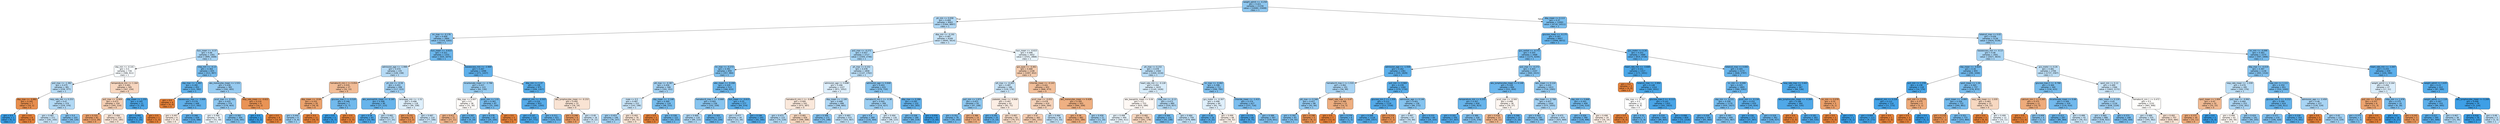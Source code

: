 digraph Tree {
node [shape=box, style="filled, rounded", color="black", fontname="helvetica"] ;
edge [fontname="helvetica"] ;
0 [label="weight_admit <= -0.258\ngini = 0.421\nsamples = 21156\nvalue = [10082, 23408]\nclass = 1", fillcolor="#8ec7f0"] ;
1 [label="ph_min <= 0.058\ngini = 0.469\nsamples = 9063\nvalue = [5364, 8897]\nclass = 1", fillcolor="#b0d8f5"] ;
0 -> 1 [labeldistance=2.5, labelangle=45, headlabel="True"] ;
2 [label="inr_max <= -0.178\ngini = 0.409\nsamples = 2894\nvalue = [1319, 3283]\nclass = 1", fillcolor="#89c4ef"] ;
1 -> 2 ;
3 [label="bun_mean <= -0.37\ngini = 0.46\nsamples = 1561\nvalue = [899, 1608]\nclass = 1", fillcolor="#a8d4f4"] ;
2 -> 3 ;
4 [label="sbp_min <= -0.141\ngini = 0.5\nsamples = 726\nvalue = [586, 611]\nclass = 1", fillcolor="#f7fbfe"] ;
3 -> 4 ;
5 [label="po2_max <= -1.382\ngini = 0.475\nsamples = 381\nvalue = [239, 377]\nclass = 1", fillcolor="#b7dbf5"] ;
4 -> 5 ;
6 [label="dbp_max <= -0.882\ngini = 0.165\nsamples = 7\nvalue = [10, 1]\nclass = 0", fillcolor="#e88e4d"] ;
5 -> 6 ;
7 [label="gini = 0.0\nsamples = 1\nvalue = [0, 1]\nclass = 1", fillcolor="#399de5"] ;
6 -> 7 ;
8 [label="gini = 0.0\nsamples = 6\nvalue = [10, 0]\nclass = 0", fillcolor="#e58139"] ;
6 -> 8 ;
9 [label="resp_rate_min <= 0.253\ngini = 0.47\nsamples = 374\nvalue = [229, 376]\nclass = 1", fillcolor="#b2d9f5"] ;
5 -> 9 ;
10 [label="gini = 0.487\nsamples = 271\nvalue = [181, 250]\nclass = 1", fillcolor="#c8e4f8"] ;
9 -> 10 ;
11 [label="gini = 0.4\nsamples = 103\nvalue = [48, 126]\nclass = 1", fillcolor="#84c2ef"] ;
9 -> 11 ;
12 [label="temperature_min <= 1.164\ngini = 0.481\nsamples = 345\nvalue = [347, 234]\nclass = 0", fillcolor="#f7d6bf"] ;
4 -> 12 ;
13 [label="po2_max <= -0.909\ngini = 0.473\nsamples = 334\nvalue = [345, 214]\nclass = 0", fillcolor="#f5cfb4"] ;
12 -> 13 ;
14 [label="gini = 0.325\nsamples = 81\nvalue = [113, 29]\nclass = 0", fillcolor="#eca16c"] ;
13 -> 14 ;
15 [label="gini = 0.494\nsamples = 253\nvalue = [232, 185]\nclass = 0", fillcolor="#fae5d7"] ;
13 -> 15 ;
16 [label="sbp_mean <= 1.255\ngini = 0.165\nsamples = 11\nvalue = [2, 20]\nclass = 1", fillcolor="#4da7e8"] ;
12 -> 16 ;
17 [label="gini = 0.091\nsamples = 10\nvalue = [1, 20]\nclass = 1", fillcolor="#43a2e6"] ;
16 -> 17 ;
18 [label="gini = 0.0\nsamples = 1\nvalue = [1, 0]\nclass = 0", fillcolor="#e58139"] ;
16 -> 18 ;
19 [label="mbp_min <= -0.13\ngini = 0.364\nsamples = 835\nvalue = [313, 997]\nclass = 1", fillcolor="#77bced"] ;
3 -> 19 ;
20 [label="sbp_max <= -1.983\ngini = 0.282\nsamples = 452\nvalue = [121, 592]\nclass = 1", fillcolor="#61b1ea"] ;
19 -> 20 ;
21 [label="gini = 0.0\nsamples = 4\nvalue = [4, 0]\nclass = 0", fillcolor="#e58139"] ;
20 -> 21 ;
22 [label="baseexcess_max <= -3.669\ngini = 0.276\nsamples = 448\nvalue = [117, 592]\nclass = 1", fillcolor="#60b0ea"] ;
20 -> 22 ;
23 [label="gini = 0.497\nsamples = 9\nvalue = [7, 6]\nclass = 0", fillcolor="#fbede3"] ;
22 -> 23 ;
24 [label="gini = 0.266\nsamples = 439\nvalue = [110, 586]\nclass = 1", fillcolor="#5eafea"] ;
22 -> 24 ;
25 [label="abs_monocytes_mean <= 1.531\ngini = 0.436\nsamples = 383\nvalue = [192, 405]\nclass = 1", fillcolor="#97cbf1"] ;
19 -> 25 ;
26 [label="pco2_max <= -0.565\ngini = 0.425\nsamples = 374\nvalue = [178, 403]\nclass = 1", fillcolor="#90c8f0"] ;
25 -> 26 ;
27 [label="gini = 0.499\nsamples = 70\nvalue = [52, 58]\nclass = 1", fillcolor="#ebf5fc"] ;
26 -> 27 ;
28 [label="gini = 0.392\nsamples = 304\nvalue = [126, 345]\nclass = 1", fillcolor="#81c1ee"] ;
26 -> 28 ;
29 [label="resp_rate_mean <= -0.622\ngini = 0.219\nsamples = 9\nvalue = [14, 2]\nclass = 0", fillcolor="#e99355"] ;
25 -> 29 ;
30 [label="gini = 0.0\nsamples = 1\nvalue = [0, 2]\nclass = 1", fillcolor="#399de5"] ;
29 -> 30 ;
31 [label="gini = 0.0\nsamples = 8\nvalue = [14, 0]\nclass = 0", fillcolor="#e58139"] ;
29 -> 31 ;
32 [label="bun_mean <= -0.615\ngini = 0.321\nsamples = 1333\nvalue = [420, 1675]\nclass = 1", fillcolor="#6bb6ec"] ;
2 -> 32 ;
33 [label="admission_age <= -1.998\ngini = 0.474\nsamples = 235\nvalue = [149, 238]\nclass = 1", fillcolor="#b5daf5"] ;
32 -> 33 ;
34 [label="hematocrit_min.1 <= 0.054\ngini = 0.435\nsamples = 27\nvalue = [32, 15]\nclass = 0", fillcolor="#f1bc96"] ;
33 -> 34 ;
35 [label="dbp_mean <= -0.04\ngini = 0.332\nsamples = 20\nvalue = [30, 8]\nclass = 0", fillcolor="#eca36e"] ;
34 -> 35 ;
36 [label="gini = 0.444\nsamples = 9\nvalue = [4, 8]\nclass = 1", fillcolor="#9ccef2"] ;
35 -> 36 ;
37 [label="gini = 0.0\nsamples = 11\nvalue = [26, 0]\nclass = 0", fillcolor="#e58139"] ;
35 -> 37 ;
38 [label="glucose_max.2 <= 0.529\ngini = 0.346\nsamples = 7\nvalue = [2, 7]\nclass = 1", fillcolor="#72b9ec"] ;
34 -> 38 ;
39 [label="gini = 0.0\nsamples = 5\nvalue = [0, 7]\nclass = 1", fillcolor="#399de5"] ;
38 -> 39 ;
40 [label="gini = 0.0\nsamples = 2\nvalue = [2, 0]\nclass = 0", fillcolor="#e58139"] ;
38 -> 40 ;
41 [label="ph_min <= -0.59\ngini = 0.451\nsamples = 208\nvalue = [117, 223]\nclass = 1", fillcolor="#a1d0f3"] ;
33 -> 41 ;
42 [label="abs_eosinophils_mean <= -0.165\ngini = 0.308\nsamples = 90\nvalue = [27, 115]\nclass = 1", fillcolor="#67b4eb"] ;
41 -> 42 ;
43 [label="gini = 0.18\nsamples = 63\nvalue = [10, 90]\nclass = 1", fillcolor="#4fa8e8"] ;
42 -> 43 ;
44 [label="gini = 0.482\nsamples = 27\nvalue = [17, 25]\nclass = 1", fillcolor="#c0e0f7"] ;
42 -> 44 ;
45 [label="aniongap_min <= -1.52\ngini = 0.496\nsamples = 118\nvalue = [90, 108]\nclass = 1", fillcolor="#deeffb"] ;
41 -> 45 ;
46 [label="gini = 0.231\nsamples = 8\nvalue = [13, 2]\nclass = 0", fillcolor="#e99457"] ;
45 -> 46 ;
47 [label="gini = 0.487\nsamples = 110\nvalue = [77, 106]\nclass = 1", fillcolor="#c9e4f8"] ;
45 -> 47 ;
48 [label="baseexcess_min <= -2.969\ngini = 0.267\nsamples = 1098\nvalue = [271, 1437]\nclass = 1", fillcolor="#5eafea"] ;
32 -> 48 ;
49 [label="bicarbonate_mean <= -2.786\ngini = 0.437\nsamples = 123\nvalue = [62, 130]\nclass = 1", fillcolor="#97ccf1"] ;
48 -> 49 ;
50 [label="dbp_max <= 0.007\ngini = 0.5\nsamples = 36\nvalue = [31, 30]\nclass = 0", fillcolor="#fefbf9"] ;
49 -> 50 ;
51 [label="gini = 0.411\nsamples = 21\nvalue = [27, 11]\nclass = 0", fillcolor="#f0b48a"] ;
50 -> 51 ;
52 [label="gini = 0.287\nsamples = 15\nvalue = [4, 19]\nclass = 1", fillcolor="#63b2ea"] ;
50 -> 52 ;
53 [label="pco2_min <= 1.01\ngini = 0.361\nsamples = 87\nvalue = [31, 100]\nclass = 1", fillcolor="#76bbed"] ;
49 -> 53 ;
54 [label="gini = 0.278\nsamples = 82\nvalue = [20, 100]\nclass = 1", fillcolor="#61b1ea"] ;
53 -> 54 ;
55 [label="gini = 0.0\nsamples = 5\nvalue = [11, 0]\nclass = 0", fillcolor="#e58139"] ;
53 -> 55 ;
56 [label="dbp_min <= 1.37\ngini = 0.238\nsamples = 975\nvalue = [209, 1307]\nclass = 1", fillcolor="#59ade9"] ;
48 -> 56 ;
57 [label="totalco2_min <= -0.503\ngini = 0.224\nsamples = 953\nvalue = [191, 1293]\nclass = 1", fillcolor="#56abe9"] ;
56 -> 57 ;
58 [label="gini = 0.147\nsamples = 532\nvalue = [67, 772]\nclass = 1", fillcolor="#4aa6e7"] ;
57 -> 58 ;
59 [label="gini = 0.311\nsamples = 421\nvalue = [124, 521]\nclass = 1", fillcolor="#68b4eb"] ;
57 -> 59 ;
60 [label="abs_lymphocytes_mean <= -0.153\ngini = 0.492\nsamples = 22\nvalue = [18, 14]\nclass = 0", fillcolor="#f9e3d3"] ;
56 -> 60 ;
61 [label="gini = 0.298\nsamples = 6\nvalue = [9, 2]\nclass = 0", fillcolor="#eb9d65"] ;
60 -> 61 ;
62 [label="gini = 0.49\nsamples = 16\nvalue = [9, 12]\nclass = 1", fillcolor="#cee6f8"] ;
60 -> 62 ;
63 [label="dbp_min <= -0.192\ngini = 0.487\nsamples = 6169\nvalue = [4045, 5614]\nclass = 1", fillcolor="#c8e4f8"] ;
1 -> 63 ;
64 [label="po2_max <= -0.272\ngini = 0.457\nsamples = 2717\nvalue = [1504, 2746]\nclass = 1", fillcolor="#a5d3f3"] ;
63 -> 64 ;
65 [label="inr_max <= -0.273\ngini = 0.391\nsamples = 859\nvalue = [357, 984]\nclass = 1", fillcolor="#81c1ee"] ;
64 -> 65 ;
66 [label="ptt_max <= -0.387\ngini = 0.456\nsamples = 346\nvalue = [191, 351]\nclass = 1", fillcolor="#a5d2f3"] ;
65 -> 66 ;
67 [label="male <= 0.5\ngini = 0.487\nsamples = 222\nvalue = [143, 198]\nclass = 1", fillcolor="#c8e4f8"] ;
66 -> 67 ;
68 [label="gini = 0.453\nsamples = 146\nvalue = [78, 147]\nclass = 1", fillcolor="#a2d1f3"] ;
67 -> 68 ;
69 [label="gini = 0.493\nsamples = 76\nvalue = [65, 51]\nclass = 0", fillcolor="#f9e4d4"] ;
67 -> 69 ;
70 [label="sbp_mean <= -2.148\ngini = 0.364\nsamples = 124\nvalue = [48, 153]\nclass = 1", fillcolor="#77bced"] ;
66 -> 70 ;
71 [label="gini = 0.0\nsamples = 2\nvalue = [6, 0]\nclass = 0", fillcolor="#e58139"] ;
70 -> 71 ;
72 [label="gini = 0.338\nsamples = 122\nvalue = [42, 153]\nclass = 1", fillcolor="#6fb8ec"] ;
70 -> 72 ;
73 [label="wbc_mean <= -0.208\ngini = 0.329\nsamples = 513\nvalue = [166, 633]\nclass = 1", fillcolor="#6db7ec"] ;
65 -> 73 ;
74 [label="hematocrit_max.1 <= -0.668\ngini = 0.405\nsamples = 236\nvalue = [102, 259]\nclass = 1", fillcolor="#87c4ef"] ;
73 -> 74 ;
75 [label="gini = 0.469\nsamples = 119\nvalue = [69, 115]\nclass = 1", fillcolor="#b0d8f5"] ;
74 -> 75 ;
76 [label="gini = 0.303\nsamples = 117\nvalue = [33, 144]\nclass = 1", fillcolor="#66b3eb"] ;
74 -> 76 ;
77 [label="bun_mean <= -0.615\ngini = 0.25\nsamples = 277\nvalue = [64, 374]\nclass = 1", fillcolor="#5baee9"] ;
73 -> 77 ;
78 [label="gini = 0.477\nsamples = 34\nvalue = [22, 34]\nclass = 1", fillcolor="#b9dcf6"] ;
77 -> 78 ;
79 [label="gini = 0.196\nsamples = 243\nvalue = [42, 340]\nclass = 1", fillcolor="#51a9e8"] ;
77 -> 79 ;
80 [label="ph_max <= 0.152\ngini = 0.478\nsamples = 1858\nvalue = [1147, 1762]\nclass = 1", fillcolor="#baddf6"] ;
64 -> 80 ;
81 [label="admission_age <= 0.698\ngini = 0.496\nsamples = 1227\nvalue = [871, 1052]\nclass = 1", fillcolor="#ddeefb"] ;
80 -> 81 ;
82 [label="hematocrit_min.1 <= -0.889\ngini = 0.495\nsamples = 541\nvalue = [473, 387]\nclass = 0", fillcolor="#fae8db"] ;
81 -> 82 ;
83 [label="gini = 0.473\nsamples = 115\nvalue = [74, 119]\nclass = 1", fillcolor="#b4daf5"] ;
82 -> 83 ;
84 [label="gini = 0.481\nsamples = 426\nvalue = [399, 268]\nclass = 0", fillcolor="#f6d6be"] ;
82 -> 84 ;
85 [label="dbp_mean <= -1.195\ngini = 0.468\nsamples = 686\nvalue = [398, 665]\nclass = 1", fillcolor="#b0d8f5"] ;
81 -> 85 ;
86 [label="gini = 0.399\nsamples = 171\nvalue = [75, 198]\nclass = 1", fillcolor="#84c2ef"] ;
85 -> 86 ;
87 [label="gini = 0.483\nsamples = 515\nvalue = [323, 467]\nclass = 1", fillcolor="#c2e1f7"] ;
85 -> 87 ;
88 [label="admission_age <= 0.848\ngini = 0.403\nsamples = 631\nvalue = [276, 710]\nclass = 1", fillcolor="#86c3ef"] ;
80 -> 88 ;
89 [label="hematocrit_min.1 <= -0.38\ngini = 0.445\nsamples = 399\nvalue = [214, 427]\nclass = 1", fillcolor="#9ccef2"] ;
88 -> 89 ;
90 [label="gini = 0.4\nsamples = 269\nvalue = [116, 304]\nclass = 1", fillcolor="#85c2ef"] ;
89 -> 90 ;
91 [label="gini = 0.494\nsamples = 130\nvalue = [98, 123]\nclass = 1", fillcolor="#d7ebfa"] ;
89 -> 91 ;
92 [label="dbp_max <= 0.286\ngini = 0.295\nsamples = 232\nvalue = [62, 283]\nclass = 1", fillcolor="#64b2eb"] ;
88 -> 92 ;
93 [label="gini = 0.338\nsamples = 190\nvalue = [60, 219]\nclass = 1", fillcolor="#6fb8ec"] ;
92 -> 93 ;
94 [label="gini = 0.059\nsamples = 42\nvalue = [2, 64]\nclass = 1", fillcolor="#3fa0e6"] ;
92 -> 94 ;
95 [label="bun_mean <= -0.615\ngini = 0.498\nsamples = 3452\nvalue = [2541, 2868]\nclass = 1", fillcolor="#e8f4fc"] ;
63 -> 95 ;
96 [label="gcs_eyes <= -0.461\ngini = 0.468\nsamples = 1108\nvalue = [1097, 652]\nclass = 0", fillcolor="#f4ccaf"] ;
95 -> 96 ;
97 [label="ptt_max <= -0.405\ngini = 0.487\nsamples = 186\nvalue = [129, 179]\nclass = 1", fillcolor="#c8e4f8"] ;
96 -> 97 ;
98 [label="po2_min <= 1.971\ngini = 0.423\nsamples = 93\nvalue = [47, 108]\nclass = 1", fillcolor="#8fc8f0"] ;
97 -> 98 ;
99 [label="gini = 0.351\nsamples = 79\nvalue = [30, 102]\nclass = 1", fillcolor="#73baed"] ;
98 -> 99 ;
100 [label="gini = 0.386\nsamples = 14\nvalue = [17, 6]\nclass = 0", fillcolor="#eead7f"] ;
98 -> 100 ;
101 [label="platelets_mean <= -0.908\ngini = 0.497\nsamples = 93\nvalue = [82, 71]\nclass = 0", fillcolor="#fceee4"] ;
97 -> 101 ;
102 [label="gini = 0.291\nsamples = 10\nvalue = [3, 14]\nclass = 1", fillcolor="#63b2eb"] ;
101 -> 102 ;
103 [label="gini = 0.487\nsamples = 83\nvalue = [79, 57]\nclass = 0", fillcolor="#f8dcc8"] ;
101 -> 103 ;
104 [label="chloride_mean <= -0.143\ngini = 0.441\nsamples = 922\nvalue = [968, 473]\nclass = 0", fillcolor="#f2bf9a"] ;
96 -> 104 ;
105 [label="pco2_max <= -0.052\ngini = 0.478\nsamples = 419\nvalue = [404, 264]\nclass = 0", fillcolor="#f6d3ba"] ;
104 -> 105 ;
106 [label="gini = 0.47\nsamples = 383\nvalue = [381, 231]\nclass = 0", fillcolor="#f5cdb1"] ;
105 -> 106 ;
107 [label="gini = 0.484\nsamples = 36\nvalue = [23, 33]\nclass = 1", fillcolor="#c3e1f7"] ;
105 -> 107 ;
108 [label="abs_monocytes_mean <= 0.428\ngini = 0.395\nsamples = 503\nvalue = [564, 209]\nclass = 0", fillcolor="#efb082"] ;
104 -> 108 ;
109 [label="gini = 0.38\nsamples = 482\nvalue = [553, 189]\nclass = 0", fillcolor="#eeac7d"] ;
108 -> 109 ;
110 [label="gini = 0.458\nsamples = 21\nvalue = [11, 20]\nclass = 1", fillcolor="#a6d3f3"] ;
108 -> 110 ;
111 [label="ph_max <= 0.152\ngini = 0.478\nsamples = 2344\nvalue = [1444, 2216]\nclass = 1", fillcolor="#baddf6"] ;
95 -> 111 ;
112 [label="heart_rate_min <= -0.128\ngini = 0.494\nsamples = 1633\nvalue = [1145, 1426]\nclass = 1", fillcolor="#d8ecfa"] ;
111 -> 112 ;
113 [label="abs_basophils_mean <= 0.06\ngini = 0.5\nsamples = 753\nvalue = [625, 589]\nclass = 0", fillcolor="#fef8f4"] ;
112 -> 113 ;
114 [label="gini = 0.498\nsamples = 494\nvalue = [364, 411]\nclass = 1", fillcolor="#e8f4fc"] ;
113 -> 114 ;
115 [label="gini = 0.482\nsamples = 259\nvalue = [261, 178]\nclass = 0", fillcolor="#f7d7c0"] ;
113 -> 115 ;
116 [label="mbp_min <= -0.13\ngini = 0.473\nsamples = 880\nvalue = [520, 837]\nclass = 1", fillcolor="#b4daf5"] ;
112 -> 116 ;
117 [label="gini = 0.344\nsamples = 121\nvalue = [42, 148]\nclass = 1", fillcolor="#71b9ec"] ;
116 -> 117 ;
118 [label="gini = 0.484\nsamples = 759\nvalue = [478, 689]\nclass = 1", fillcolor="#c2e1f7"] ;
116 -> 118 ;
119 [label="inr_max <= -0.462\ngini = 0.398\nsamples = 711\nvalue = [299, 790]\nclass = 1", fillcolor="#84c2ef"] ;
111 -> 119 ;
120 [label="gcs_motor <= -0.307\ngini = 0.496\nsamples = 84\nvalue = [62, 74]\nclass = 1", fillcolor="#dfeffb"] ;
119 -> 120 ;
121 [label="gini = 0.26\nsamples = 16\nvalue = [4, 22]\nclass = 1", fillcolor="#5dafea"] ;
120 -> 121 ;
122 [label="gini = 0.499\nsamples = 68\nvalue = [58, 52]\nclass = 0", fillcolor="#fcf2eb"] ;
120 -> 122 ;
123 [label="chloride_mean <= -1.415\ngini = 0.374\nsamples = 627\nvalue = [237, 716]\nclass = 1", fillcolor="#7bbdee"] ;
119 -> 123 ;
124 [label="gini = 0.174\nsamples = 60\nvalue = [8, 75]\nclass = 1", fillcolor="#4ea7e8"] ;
123 -> 124 ;
125 [label="gini = 0.388\nsamples = 567\nvalue = [229, 641]\nclass = 1", fillcolor="#80c0ee"] ;
123 -> 125 ;
126 [label="dbp_mean <= 0.113\ngini = 0.37\nsamples = 12093\nvalue = [4718, 14511]\nclass = 1", fillcolor="#79bded"] ;
0 -> 126 [labeldistance=2.5, labelangle=-45, headlabel="False"] ;
127 [label="glucose_mean <= -0.175\ngini = 0.307\nsamples = 6957\nvalue = [2094, 8972]\nclass = 1", fillcolor="#67b4eb"] ;
126 -> 127 ;
128 [label="gcs_verbal <= -0.772\ngini = 0.355\nsamples = 3468\nvalue = [1275, 4244]\nclass = 1", fillcolor="#74baed"] ;
127 -> 128 ;
129 [label="admission_age <= -1.558\ngini = 0.262\nsamples = 1361\nvalue = [335, 1829]\nclass = 1", fillcolor="#5dafea"] ;
128 -> 129 ;
130 [label="hematocrit_max.1 <= 1.531\ngini = 0.462\nsamples = 101\nvalue = [56, 99]\nclass = 1", fillcolor="#a9d4f4"] ;
129 -> 130 ;
131 [label="ptt_max <= 0.348\ngini = 0.427\nsamples = 88\nvalue = [42, 94]\nclass = 1", fillcolor="#91c9f1"] ;
130 -> 131 ;
132 [label="gini = 0.392\nsamples = 83\nvalue = [34, 93]\nclass = 1", fillcolor="#81c1ef"] ;
131 -> 132 ;
133 [label="gini = 0.198\nsamples = 5\nvalue = [8, 1]\nclass = 0", fillcolor="#e89152"] ;
131 -> 133 ;
134 [label="heart_rate_max <= 0.47\ngini = 0.388\nsamples = 13\nvalue = [14, 5]\nclass = 0", fillcolor="#eeae80"] ;
130 -> 134 ;
135 [label="gini = 0.0\nsamples = 7\nvalue = [13, 0]\nclass = 0", fillcolor="#e58139"] ;
134 -> 135 ;
136 [label="gini = 0.278\nsamples = 6\nvalue = [1, 5]\nclass = 1", fillcolor="#61b1ea"] ;
134 -> 136 ;
137 [label="po2_min <= 0.969\ngini = 0.239\nsamples = 1260\nvalue = [279, 1730]\nclass = 1", fillcolor="#59ade9"] ;
129 -> 137 ;
138 [label="glucose_min.2 <= 1.359\ngini = 0.212\nsamples = 1124\nvalue = [213, 1558]\nclass = 1", fillcolor="#54aae9"] ;
137 -> 138 ;
139 [label="gini = 0.206\nsamples = 1118\nvalue = [206, 1557]\nclass = 1", fillcolor="#53aae8"] ;
138 -> 139 ;
140 [label="gini = 0.219\nsamples = 6\nvalue = [7, 1]\nclass = 0", fillcolor="#e99355"] ;
138 -> 140 ;
141 [label="admission_age <= 0.146\ngini = 0.401\nsamples = 136\nvalue = [66, 172]\nclass = 1", fillcolor="#85c3ef"] ;
137 -> 141 ;
142 [label="gini = 0.487\nsamples = 67\nvalue = [50, 69]\nclass = 1", fillcolor="#c8e4f8"] ;
141 -> 142 ;
143 [label="gini = 0.233\nsamples = 69\nvalue = [16, 103]\nclass = 1", fillcolor="#58ace9"] ;
141 -> 143 ;
144 [label="po2_max <= -0.272\ngini = 0.403\nsamples = 2107\nvalue = [940, 2415]\nclass = 1", fillcolor="#86c3ef"] ;
128 -> 144 ;
145 [label="abs_lymphocytes_mean <= 0.148\ngini = 0.328\nsamples = 694\nvalue = [221, 850]\nclass = 1", fillcolor="#6cb6ec"] ;
144 -> 145 ;
146 [label="temperature_min <= 0.255\ngini = 0.307\nsamples = 658\nvalue = [192, 823]\nclass = 1", fillcolor="#67b4eb"] ;
145 -> 146 ;
147 [label="gini = 0.201\nsamples = 330\nvalue = [57, 447]\nclass = 1", fillcolor="#52a9e8"] ;
146 -> 147 ;
148 [label="gini = 0.389\nsamples = 328\nvalue = [135, 376]\nclass = 1", fillcolor="#80c0ee"] ;
146 -> 148 ;
149 [label="pco2_max <= -0.565\ngini = 0.499\nsamples = 36\nvalue = [29, 27]\nclass = 0", fillcolor="#fdf6f1"] ;
145 -> 149 ;
150 [label="gini = 0.418\nsamples = 23\nvalue = [26, 11]\nclass = 0", fillcolor="#f0b68d"] ;
149 -> 150 ;
151 [label="gini = 0.266\nsamples = 13\nvalue = [3, 16]\nclass = 1", fillcolor="#5eafea"] ;
149 -> 151 ;
152 [label="wbc_mean <= 0.124\ngini = 0.431\nsamples = 1413\nvalue = [719, 1565]\nclass = 1", fillcolor="#94caf1"] ;
144 -> 152 ;
153 [label="dbp_mean <= -0.768\ngini = 0.457\nsamples = 1004\nvalue = [575, 1055]\nclass = 1", fillcolor="#a5d2f3"] ;
152 -> 153 ;
154 [label="gini = 0.403\nsamples = 330\nvalue = [150, 386]\nclass = 1", fillcolor="#86c3ef"] ;
153 -> 154 ;
155 [label="gini = 0.475\nsamples = 674\nvalue = [425, 669]\nclass = 1", fillcolor="#b7dbf6"] ;
153 -> 155 ;
156 [label="sbp_min <= 0.668\ngini = 0.343\nsamples = 409\nvalue = [144, 510]\nclass = 1", fillcolor="#71b9ec"] ;
152 -> 156 ;
157 [label="gini = 0.326\nsamples = 390\nvalue = [128, 496]\nclass = 1", fillcolor="#6cb6ec"] ;
156 -> 157 ;
158 [label="gini = 0.498\nsamples = 19\nvalue = [16, 14]\nclass = 0", fillcolor="#fcefe6"] ;
156 -> 158 ;
159 [label="gcs_motor <= 0.26\ngini = 0.252\nsamples = 3489\nvalue = [819, 4728]\nclass = 1", fillcolor="#5baeea"] ;
127 -> 159 ;
160 [label="heart_rate_min <= -3.608\ngini = 0.151\nsamples = 1317\nvalue = [173, 1931]\nclass = 1", fillcolor="#4ba6e7"] ;
159 -> 160 ;
161 [label="gini = 0.0\nsamples = 3\nvalue = [4, 0]\nclass = 0", fillcolor="#e58139"] ;
160 -> 161 ;
162 [label="totalco2_max <= -2.894\ngini = 0.148\nsamples = 1314\nvalue = [169, 1931]\nclass = 1", fillcolor="#4aa6e7"] ;
160 -> 162 ;
163 [label="sbp_max <= -0.797\ngini = 0.5\nsamples = 11\nvalue = [8, 8]\nclass = 0", fillcolor="#ffffff"] ;
162 -> 163 ;
164 [label="gini = 0.0\nsamples = 4\nvalue = [6, 0]\nclass = 0", fillcolor="#e58139"] ;
163 -> 164 ;
165 [label="gini = 0.32\nsamples = 7\nvalue = [2, 8]\nclass = 1", fillcolor="#6ab6ec"] ;
163 -> 165 ;
166 [label="glucose_max.2 <= -0.113\ngini = 0.143\nsamples = 1303\nvalue = [161, 1923]\nclass = 1", fillcolor="#4aa5e7"] ;
162 -> 166 ;
167 [label="gini = 0.224\nsamples = 444\nvalue = [89, 605]\nclass = 1", fillcolor="#56abe9"] ;
166 -> 167 ;
168 [label="gini = 0.098\nsamples = 859\nvalue = [72, 1318]\nclass = 1", fillcolor="#44a2e6"] ;
166 -> 168 ;
169 [label="totalco2_max <= 0.692\ngini = 0.305\nsamples = 2172\nvalue = [646, 2797]\nclass = 1", fillcolor="#67b4eb"] ;
159 -> 169 ;
170 [label="inr_min <= -0.099\ngini = 0.325\nsamples = 1805\nvalue = [580, 2261]\nclass = 1", fillcolor="#6cb6ec"] ;
169 -> 170 ;
171 [label="sbp_min <= -0.531\ngini = 0.358\nsamples = 1170\nvalue = [435, 1427]\nclass = 1", fillcolor="#75bbed"] ;
170 -> 171 ;
172 [label="gini = 0.259\nsamples = 330\nvalue = [83, 460]\nclass = 1", fillcolor="#5dafea"] ;
171 -> 172 ;
173 [label="gini = 0.391\nsamples = 840\nvalue = [352, 967]\nclass = 1", fillcolor="#81c1ee"] ;
171 -> 173 ;
174 [label="pco2_min <= -0.134\ngini = 0.252\nsamples = 635\nvalue = [145, 834]\nclass = 1", fillcolor="#5baeea"] ;
170 -> 174 ;
175 [label="gini = 0.156\nsamples = 273\nvalue = [37, 397]\nclass = 1", fillcolor="#4ba6e7"] ;
174 -> 175 ;
176 [label="gini = 0.318\nsamples = 362\nvalue = [108, 437]\nclass = 1", fillcolor="#6ab5eb"] ;
174 -> 176 ;
177 [label="resp_rate_max <= 3.442\ngini = 0.195\nsamples = 367\nvalue = [66, 536]\nclass = 1", fillcolor="#51a9e8"] ;
169 -> 177 ;
178 [label="abs_lymphocytes_mean <= -0.269\ngini = 0.186\nsamples = 364\nvalue = [62, 535]\nclass = 1", fillcolor="#50a8e8"] ;
177 -> 178 ;
179 [label="gini = 0.0\nsamples = 1\nvalue = [2, 0]\nclass = 0", fillcolor="#e58139"] ;
178 -> 179 ;
180 [label="gini = 0.181\nsamples = 363\nvalue = [60, 535]\nclass = 1", fillcolor="#4fa8e8"] ;
178 -> 180 ;
181 [label="inr_min <= 0.078\ngini = 0.32\nsamples = 3\nvalue = [4, 1]\nclass = 0", fillcolor="#eca06a"] ;
177 -> 181 ;
182 [label="gini = 0.0\nsamples = 2\nvalue = [4, 0]\nclass = 0", fillcolor="#e58139"] ;
181 -> 182 ;
183 [label="gini = 0.0\nsamples = 1\nvalue = [0, 1]\nclass = 1", fillcolor="#399de5"] ;
181 -> 183 ;
184 [label="totalco2_max <= 0.02\ngini = 0.436\nsamples = 5136\nvalue = [2624, 5539]\nclass = 1", fillcolor="#97cbf1"] ;
126 -> 184 ;
185 [label="baseexcess_min <= -0.13\ngini = 0.46\nsamples = 3561\nvalue = [2027, 3633]\nclass = 1", fillcolor="#a7d4f4"] ;
184 -> 185 ;
186 [label="sbp_mean <= -0.824\ngini = 0.34\nsamples = 855\nvalue = [290, 1046]\nclass = 1", fillcolor="#70b8ec"] ;
185 -> 186 ;
187 [label="po2_min <= 1.378\ngini = 0.138\nsamples = 118\nvalue = [14, 174]\nclass = 1", fillcolor="#49a5e7"] ;
186 -> 187 ;
188 [label="totalco2_min <= 0.226\ngini = 0.112\nsamples = 114\nvalue = [11, 173]\nclass = 1", fillcolor="#46a3e7"] ;
187 -> 188 ;
189 [label="gini = 0.094\nsamples = 113\nvalue = [9, 173]\nclass = 1", fillcolor="#43a2e6"] ;
188 -> 189 ;
190 [label="gini = 0.0\nsamples = 1\nvalue = [2, 0]\nclass = 0", fillcolor="#e58139"] ;
188 -> 190 ;
191 [label="po2_min <= 1.579\ngini = 0.375\nsamples = 4\nvalue = [3, 1]\nclass = 0", fillcolor="#eeab7b"] ;
187 -> 191 ;
192 [label="gini = 0.0\nsamples = 3\nvalue = [3, 0]\nclass = 0", fillcolor="#e58139"] ;
191 -> 192 ;
193 [label="gini = 0.0\nsamples = 1\nvalue = [0, 1]\nclass = 1", fillcolor="#399de5"] ;
191 -> 193 ;
194 [label="spo2_mean <= 1.26\ngini = 0.365\nsamples = 737\nvalue = [276, 872]\nclass = 1", fillcolor="#78bced"] ;
186 -> 194 ;
195 [label="spo2_mean <= -4.895\ngini = 0.356\nsamples = 722\nvalue = [260, 861]\nclass = 1", fillcolor="#75bbed"] ;
194 -> 195 ;
196 [label="gini = 0.219\nsamples = 7\nvalue = [7, 1]\nclass = 0", fillcolor="#e99355"] ;
195 -> 196 ;
197 [label="gini = 0.351\nsamples = 715\nvalue = [253, 860]\nclass = 1", fillcolor="#73baed"] ;
195 -> 197 ;
198 [label="resp_rate_mean <= -1.035\ngini = 0.483\nsamples = 15\nvalue = [16, 11]\nclass = 0", fillcolor="#f7d8c1"] ;
194 -> 198 ;
199 [label="gini = 0.0\nsamples = 3\nvalue = [6, 0]\nclass = 0", fillcolor="#e58139"] ;
198 -> 199 ;
200 [label="gini = 0.499\nsamples = 12\nvalue = [10, 11]\nclass = 1", fillcolor="#edf6fd"] ;
198 -> 200 ;
201 [label="gcs_motor <= 0.26\ngini = 0.481\nsamples = 2706\nvalue = [1737, 2587]\nclass = 1", fillcolor="#bedff6"] ;
185 -> 201 ;
202 [label="glucose_max.2 <= -0.788\ngini = 0.369\nsamples = 340\nvalue = [134, 415]\nclass = 1", fillcolor="#79bded"] ;
201 -> 202 ;
203 [label="calcium_min.1 <= 0.265\ngini = 0.375\nsamples = 11\nvalue = [15, 5]\nclass = 0", fillcolor="#eeab7b"] ;
202 -> 203 ;
204 [label="gini = 0.0\nsamples = 7\nvalue = [13, 0]\nclass = 0", fillcolor="#e58139"] ;
203 -> 204 ;
205 [label="gini = 0.408\nsamples = 4\nvalue = [2, 5]\nclass = 1", fillcolor="#88c4ef"] ;
203 -> 205 ;
206 [label="bicarbonate_mean <= 0.66\ngini = 0.349\nsamples = 329\nvalue = [119, 410]\nclass = 1", fillcolor="#72b9ed"] ;
202 -> 206 ;
207 [label="gini = 0.313\nsamples = 287\nvalue = [89, 369]\nclass = 1", fillcolor="#69b5eb"] ;
206 -> 207 ;
208 [label="gini = 0.488\nsamples = 42\nvalue = [30, 41]\nclass = 1", fillcolor="#cae5f8"] ;
206 -> 208 ;
209 [label="spo2_min <= 0.12\ngini = 0.489\nsamples = 2366\nvalue = [1603, 2172]\nclass = 1", fillcolor="#cbe5f8"] ;
201 -> 209 ;
210 [label="wbc_mean <= 0.129\ngini = 0.45\nsamples = 1134\nvalue = [638, 1226]\nclass = 1", fillcolor="#a0d0f3"] ;
209 -> 210 ;
211 [label="gini = 0.465\nsamples = 886\nvalue = [538, 922]\nclass = 1", fillcolor="#add6f4"] ;
210 -> 211 ;
212 [label="gini = 0.373\nsamples = 248\nvalue = [100, 304]\nclass = 1", fillcolor="#7abdee"] ;
210 -> 212 ;
213 [label="hematocrit_min.1 <= 0.472\ngini = 0.5\nsamples = 1232\nvalue = [965, 946]\nclass = 0", fillcolor="#fefdfb"] ;
209 -> 213 ;
214 [label="gini = 0.489\nsamples = 525\nvalue = [345, 462]\nclass = 1", fillcolor="#cde6f8"] ;
213 -> 214 ;
215 [label="gini = 0.492\nsamples = 707\nvalue = [620, 484]\nclass = 0", fillcolor="#f9e3d4"] ;
213 -> 215 ;
216 [label="inr_min <= -0.099\ngini = 0.363\nsamples = 1575\nvalue = [597, 1906]\nclass = 1", fillcolor="#77bced"] ;
184 -> 216 ;
217 [label="dbp_max <= -0.019\ngini = 0.397\nsamples = 1136\nvalue = [493, 1316]\nclass = 1", fillcolor="#83c2ef"] ;
216 -> 217 ;
218 [label="resp_rate_mean <= -1.039\ngini = 0.479\nsamples = 285\nvalue = [183, 276]\nclass = 1", fillcolor="#bcdef6"] ;
217 -> 218 ;
219 [label="spo2_mean <= 1.004\ngini = 0.43\nsamples = 32\nvalue = [33, 15]\nclass = 0", fillcolor="#f1ba93"] ;
218 -> 219 ;
220 [label="gini = 0.375\nsamples = 30\nvalue = [33, 11]\nclass = 0", fillcolor="#eeab7b"] ;
219 -> 220 ;
221 [label="gini = 0.0\nsamples = 2\nvalue = [0, 4]\nclass = 1", fillcolor="#399de5"] ;
219 -> 221 ;
222 [label="po2_max <= -0.992\ngini = 0.464\nsamples = 253\nvalue = [150, 261]\nclass = 1", fillcolor="#abd5f4"] ;
218 -> 222 ;
223 [label="gini = 0.499\nsamples = 62\nvalue = [60, 56]\nclass = 0", fillcolor="#fdf7f2"] ;
222 -> 223 ;
224 [label="gini = 0.424\nsamples = 191\nvalue = [90, 205]\nclass = 1", fillcolor="#90c8f0"] ;
222 -> 224 ;
225 [label="mbp_min <= 1.111\ngini = 0.354\nsamples = 851\nvalue = [310, 1040]\nclass = 1", fillcolor="#74baed"] ;
217 -> 225 ;
226 [label="glucose_min.2 <= -0.212\ngini = 0.299\nsamples = 624\nvalue = [182, 811]\nclass = 1", fillcolor="#65b3eb"] ;
225 -> 226 ;
227 [label="gini = 0.377\nsamples = 270\nvalue = [108, 320]\nclass = 1", fillcolor="#7cbeee"] ;
226 -> 227 ;
228 [label="gini = 0.228\nsamples = 354\nvalue = [74, 491]\nclass = 1", fillcolor="#57ace9"] ;
226 -> 228 ;
229 [label="admission_age <= -2.459\ngini = 0.46\nsamples = 227\nvalue = [128, 229]\nclass = 1", fillcolor="#a8d4f4"] ;
225 -> 229 ;
230 [label="gini = 0.0\nsamples = 5\nvalue = [9, 0]\nclass = 0", fillcolor="#e58139"] ;
229 -> 230 ;
231 [label="gini = 0.45\nsamples = 222\nvalue = [119, 229]\nclass = 1", fillcolor="#a0d0f3"] ;
229 -> 231 ;
232 [label="heart_rate_min <= -1.047\ngini = 0.255\nsamples = 439\nvalue = [104, 590]\nclass = 1", fillcolor="#5caeea"] ;
216 -> 232 ;
233 [label="weight_admit <= 0.164\ngini = 0.494\nsamples = 27\nvalue = [17, 21]\nclass = 1", fillcolor="#d9ecfa"] ;
232 -> 233 ;
234 [label="po2_min <= -0.833\ngini = 0.337\nsamples = 8\nvalue = [11, 3]\nclass = 0", fillcolor="#eca36f"] ;
233 -> 234 ;
235 [label="gini = 0.375\nsamples = 3\nvalue = [1, 3]\nclass = 1", fillcolor="#7bbeee"] ;
234 -> 235 ;
236 [label="gini = 0.0\nsamples = 5\nvalue = [10, 0]\nclass = 0", fillcolor="#e58139"] ;
234 -> 236 ;
237 [label="mbp_min <= 1.476\ngini = 0.375\nsamples = 19\nvalue = [6, 18]\nclass = 1", fillcolor="#7bbeee"] ;
233 -> 237 ;
238 [label="gini = 0.0\nsamples = 16\nvalue = [0, 17]\nclass = 1", fillcolor="#399de5"] ;
237 -> 238 ;
239 [label="gini = 0.245\nsamples = 3\nvalue = [6, 1]\nclass = 0", fillcolor="#e9965a"] ;
237 -> 239 ;
240 [label="weight_admit <= 1.635\ngini = 0.23\nsamples = 412\nvalue = [87, 569]\nclass = 1", fillcolor="#57ace9"] ;
232 -> 240 ;
241 [label="weight_admit <= 1.119\ngini = 0.267\nsamples = 333\nvalue = [84, 445]\nclass = 1", fillcolor="#5eafea"] ;
240 -> 241 ;
242 [label="gini = 0.227\nsamples = 295\nvalue = [61, 406]\nclass = 1", fillcolor="#57ace9"] ;
241 -> 242 ;
243 [label="gini = 0.467\nsamples = 38\nvalue = [23, 39]\nclass = 1", fillcolor="#aed7f4"] ;
241 -> 243 ;
244 [label="abs_lymphocytes_mean <= 0.209\ngini = 0.046\nsamples = 79\nvalue = [3, 124]\nclass = 1", fillcolor="#3e9fe6"] ;
240 -> 244 ;
245 [label="gini = 0.016\nsamples = 76\nvalue = [1, 121]\nclass = 1", fillcolor="#3b9ee5"] ;
244 -> 245 ;
246 [label="gini = 0.48\nsamples = 3\nvalue = [2, 3]\nclass = 1", fillcolor="#bddef6"] ;
244 -> 246 ;
}